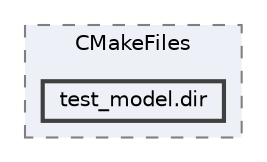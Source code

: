 digraph "/home/alexandros/Documents/PLT/V4/pokemon-championship/build/test/shared/CMakeFiles/test_model.dir"
{
 // LATEX_PDF_SIZE
  bgcolor="transparent";
  edge [fontname=Helvetica,fontsize=10,labelfontname=Helvetica,labelfontsize=10];
  node [fontname=Helvetica,fontsize=10,shape=box,height=0.2,width=0.4];
  compound=true
  subgraph clusterdir_d6cfa8016d5aa5882cd380bb6c38aa43 {
    graph [ bgcolor="#edf0f7", pencolor="grey50", label="CMakeFiles", fontname=Helvetica,fontsize=10 style="filled,dashed", URL="dir_d6cfa8016d5aa5882cd380bb6c38aa43.html",tooltip=""]
  dir_658696bc696a8520f0523d4d28baecb6 [label="test_model.dir", fillcolor="#edf0f7", color="grey25", style="filled,bold", URL="dir_658696bc696a8520f0523d4d28baecb6.html",tooltip=""];
  }
}

